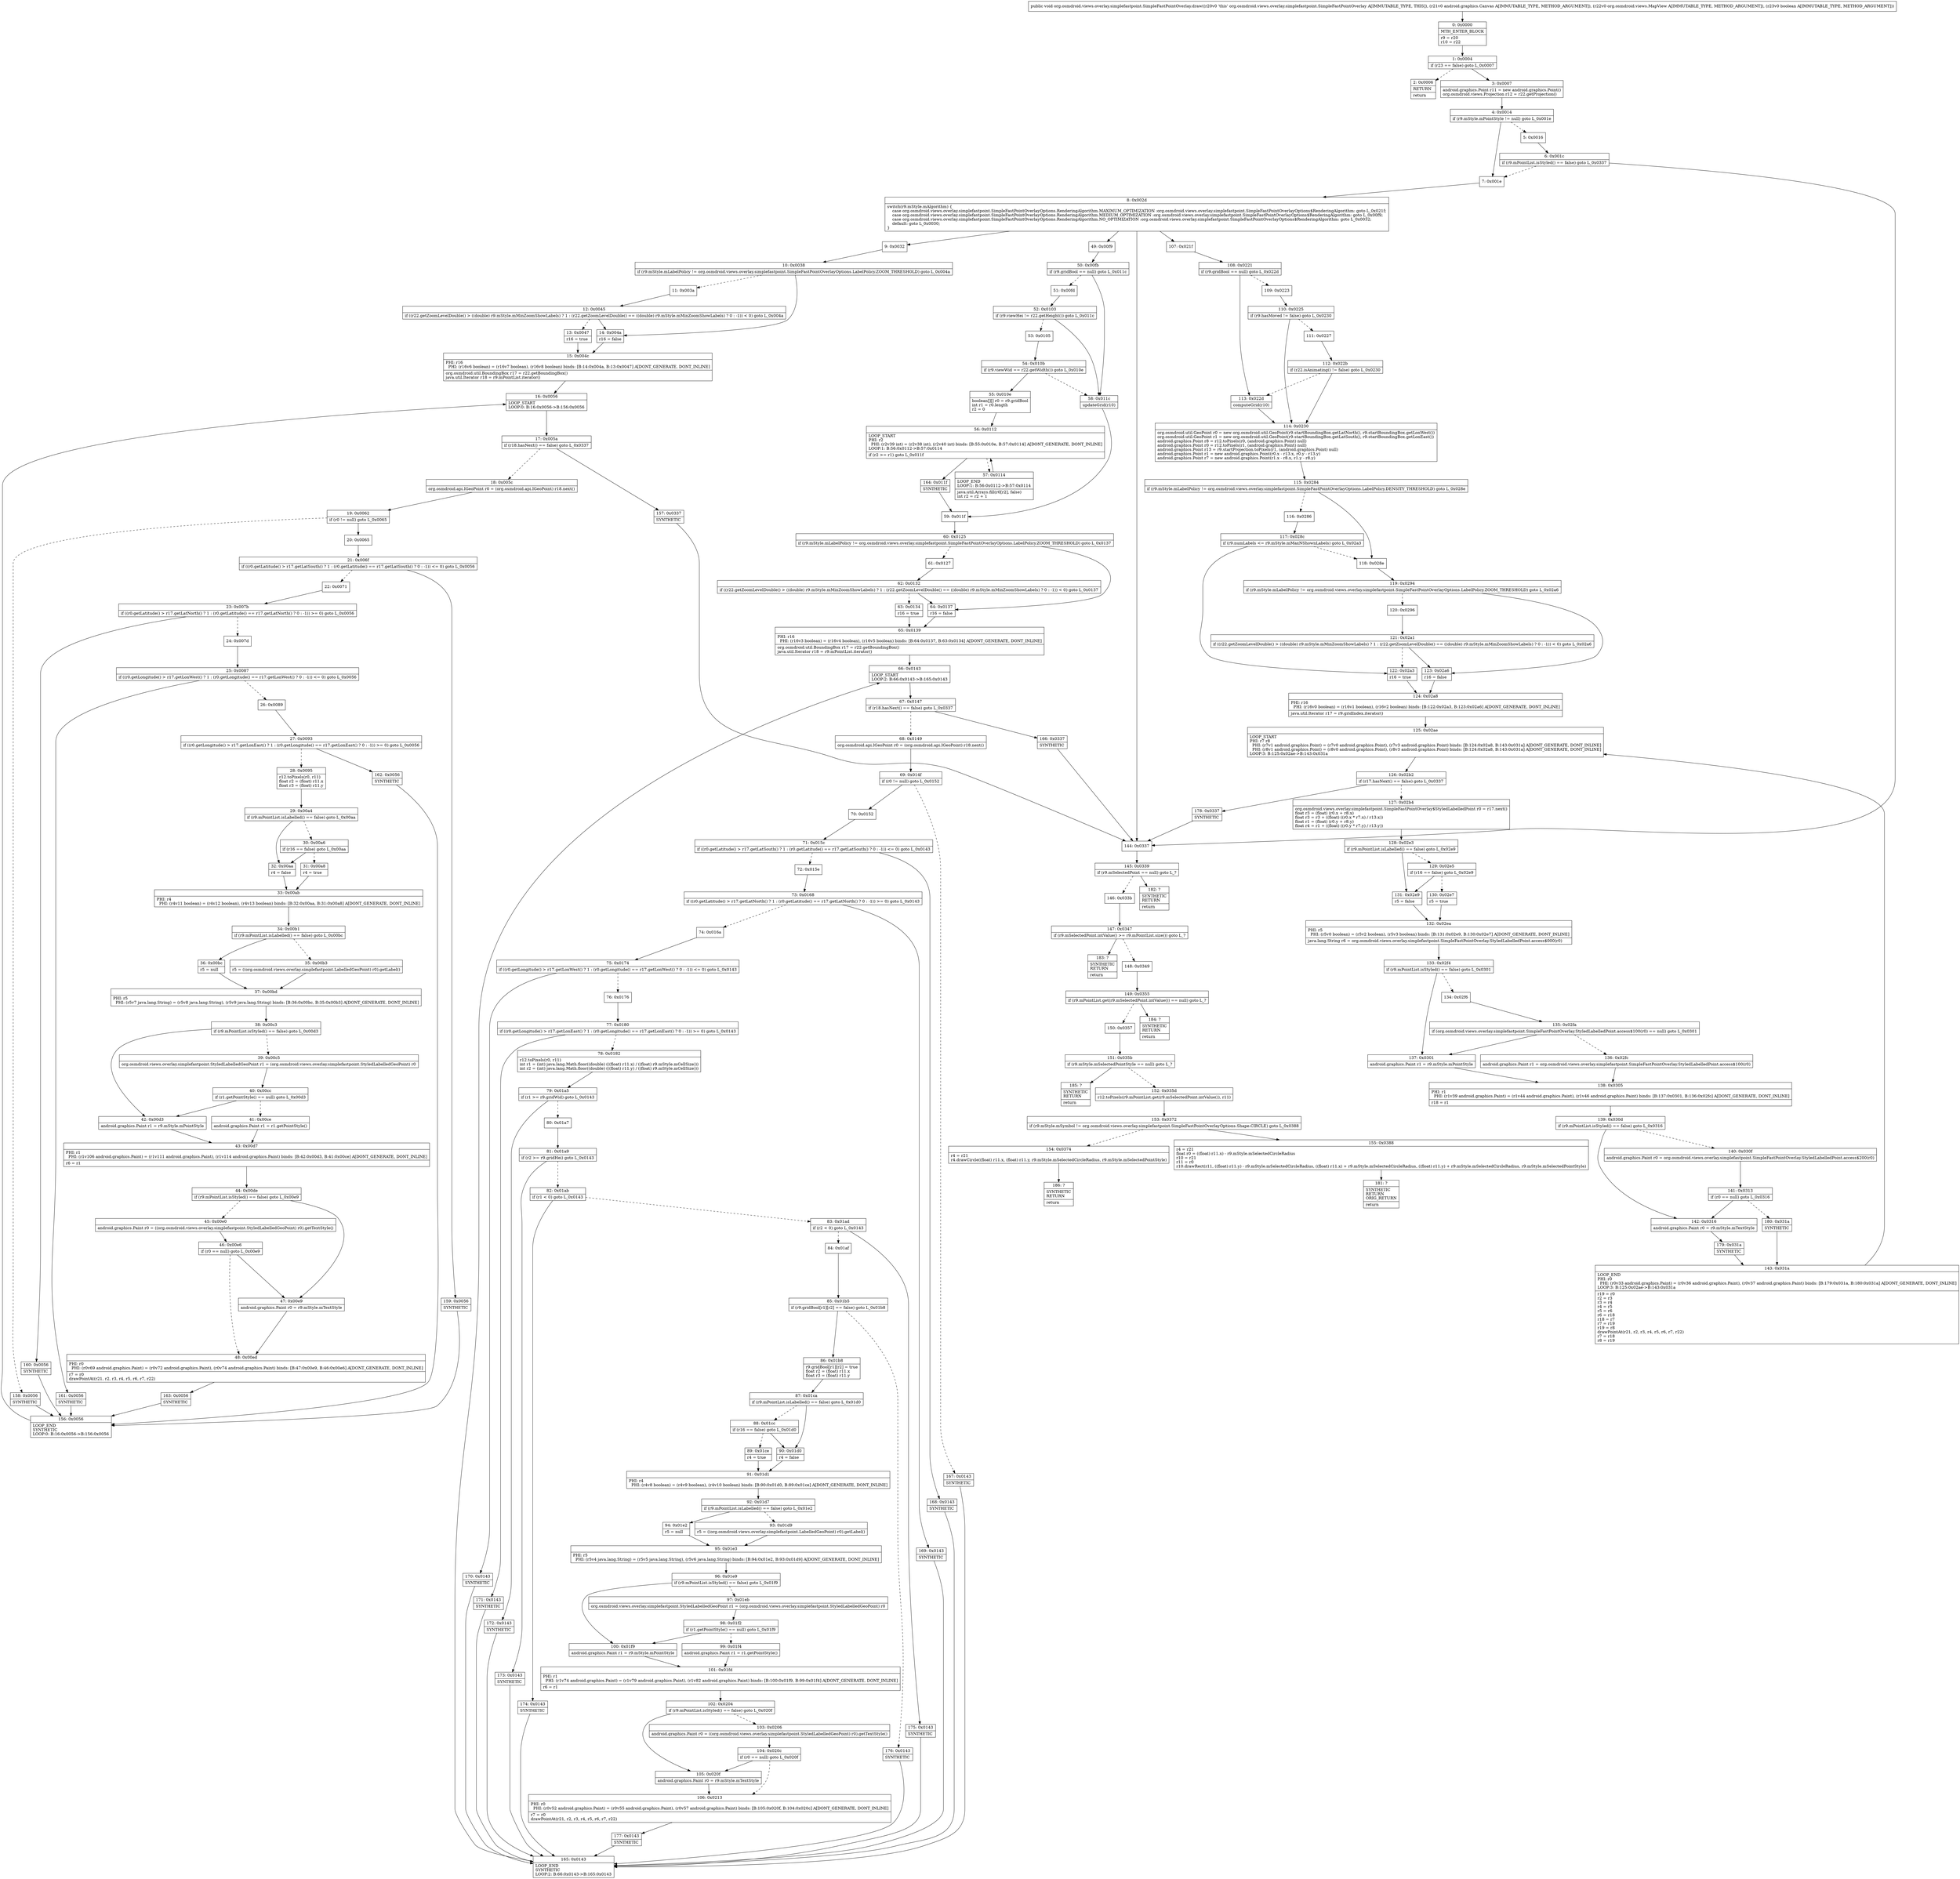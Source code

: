 digraph "CFG fororg.osmdroid.views.overlay.simplefastpoint.SimpleFastPointOverlay.draw(Landroid\/graphics\/Canvas;Lorg\/osmdroid\/views\/MapView;Z)V" {
Node_0 [shape=record,label="{0\:\ 0x0000|MTH_ENTER_BLOCK\l|r9 = r20\lr10 = r22\l}"];
Node_1 [shape=record,label="{1\:\ 0x0004|if (r23 == false) goto L_0x0007\l}"];
Node_2 [shape=record,label="{2\:\ 0x0006|RETURN\l|return\l}"];
Node_3 [shape=record,label="{3\:\ 0x0007|android.graphics.Point r11 = new android.graphics.Point()\lorg.osmdroid.views.Projection r12 = r22.getProjection()\l}"];
Node_4 [shape=record,label="{4\:\ 0x0014|if (r9.mStyle.mPointStyle != null) goto L_0x001e\l}"];
Node_5 [shape=record,label="{5\:\ 0x0016}"];
Node_6 [shape=record,label="{6\:\ 0x001c|if (r9.mPointList.isStyled() == false) goto L_0x0337\l}"];
Node_7 [shape=record,label="{7\:\ 0x001e}"];
Node_8 [shape=record,label="{8\:\ 0x002d|switch(r9.mStyle.mAlgorithm) \{\l    case org.osmdroid.views.overlay.simplefastpoint.SimpleFastPointOverlayOptions.RenderingAlgorithm.MAXIMUM_OPTIMIZATION :org.osmdroid.views.overlay.simplefastpoint.SimpleFastPointOverlayOptions$RenderingAlgorithm: goto L_0x021f;\l    case org.osmdroid.views.overlay.simplefastpoint.SimpleFastPointOverlayOptions.RenderingAlgorithm.MEDIUM_OPTIMIZATION :org.osmdroid.views.overlay.simplefastpoint.SimpleFastPointOverlayOptions$RenderingAlgorithm: goto L_0x00f9;\l    case org.osmdroid.views.overlay.simplefastpoint.SimpleFastPointOverlayOptions.RenderingAlgorithm.NO_OPTIMIZATION :org.osmdroid.views.overlay.simplefastpoint.SimpleFastPointOverlayOptions$RenderingAlgorithm: goto L_0x0032;\l    default: goto L_0x0030;\l\}\l}"];
Node_9 [shape=record,label="{9\:\ 0x0032}"];
Node_10 [shape=record,label="{10\:\ 0x0038|if (r9.mStyle.mLabelPolicy != org.osmdroid.views.overlay.simplefastpoint.SimpleFastPointOverlayOptions.LabelPolicy.ZOOM_THRESHOLD) goto L_0x004a\l}"];
Node_11 [shape=record,label="{11\:\ 0x003a}"];
Node_12 [shape=record,label="{12\:\ 0x0045|if ((r22.getZoomLevelDouble() \> ((double) r9.mStyle.mMinZoomShowLabels) ? 1 : (r22.getZoomLevelDouble() == ((double) r9.mStyle.mMinZoomShowLabels) ? 0 : \-1)) \< 0) goto L_0x004a\l}"];
Node_13 [shape=record,label="{13\:\ 0x0047|r16 = true\l}"];
Node_14 [shape=record,label="{14\:\ 0x004a|r16 = false\l}"];
Node_15 [shape=record,label="{15\:\ 0x004c|PHI: r16 \l  PHI: (r16v6 boolean) = (r16v7 boolean), (r16v8 boolean) binds: [B:14:0x004a, B:13:0x0047] A[DONT_GENERATE, DONT_INLINE]\l|org.osmdroid.util.BoundingBox r17 = r22.getBoundingBox()\ljava.util.Iterator r18 = r9.mPointList.iterator()\l}"];
Node_16 [shape=record,label="{16\:\ 0x0056|LOOP_START\lLOOP:0: B:16:0x0056\-\>B:156:0x0056\l}"];
Node_17 [shape=record,label="{17\:\ 0x005a|if (r18.hasNext() == false) goto L_0x0337\l}"];
Node_18 [shape=record,label="{18\:\ 0x005c|org.osmdroid.api.IGeoPoint r0 = (org.osmdroid.api.IGeoPoint) r18.next()\l}"];
Node_19 [shape=record,label="{19\:\ 0x0062|if (r0 != null) goto L_0x0065\l}"];
Node_20 [shape=record,label="{20\:\ 0x0065}"];
Node_21 [shape=record,label="{21\:\ 0x006f|if ((r0.getLatitude() \> r17.getLatSouth() ? 1 : (r0.getLatitude() == r17.getLatSouth() ? 0 : \-1)) \<= 0) goto L_0x0056\l}"];
Node_22 [shape=record,label="{22\:\ 0x0071}"];
Node_23 [shape=record,label="{23\:\ 0x007b|if ((r0.getLatitude() \> r17.getLatNorth() ? 1 : (r0.getLatitude() == r17.getLatNorth() ? 0 : \-1)) \>= 0) goto L_0x0056\l}"];
Node_24 [shape=record,label="{24\:\ 0x007d}"];
Node_25 [shape=record,label="{25\:\ 0x0087|if ((r0.getLongitude() \> r17.getLonWest() ? 1 : (r0.getLongitude() == r17.getLonWest() ? 0 : \-1)) \<= 0) goto L_0x0056\l}"];
Node_26 [shape=record,label="{26\:\ 0x0089}"];
Node_27 [shape=record,label="{27\:\ 0x0093|if ((r0.getLongitude() \> r17.getLonEast() ? 1 : (r0.getLongitude() == r17.getLonEast() ? 0 : \-1)) \>= 0) goto L_0x0056\l}"];
Node_28 [shape=record,label="{28\:\ 0x0095|r12.toPixels(r0, r11)\lfloat r2 = (float) r11.x\lfloat r3 = (float) r11.y\l}"];
Node_29 [shape=record,label="{29\:\ 0x00a4|if (r9.mPointList.isLabelled() == false) goto L_0x00aa\l}"];
Node_30 [shape=record,label="{30\:\ 0x00a6|if (r16 == false) goto L_0x00aa\l}"];
Node_31 [shape=record,label="{31\:\ 0x00a8|r4 = true\l}"];
Node_32 [shape=record,label="{32\:\ 0x00aa|r4 = false\l}"];
Node_33 [shape=record,label="{33\:\ 0x00ab|PHI: r4 \l  PHI: (r4v11 boolean) = (r4v12 boolean), (r4v13 boolean) binds: [B:32:0x00aa, B:31:0x00a8] A[DONT_GENERATE, DONT_INLINE]\l}"];
Node_34 [shape=record,label="{34\:\ 0x00b1|if (r9.mPointList.isLabelled() == false) goto L_0x00bc\l}"];
Node_35 [shape=record,label="{35\:\ 0x00b3|r5 = ((org.osmdroid.views.overlay.simplefastpoint.LabelledGeoPoint) r0).getLabel()\l}"];
Node_36 [shape=record,label="{36\:\ 0x00bc|r5 = null\l}"];
Node_37 [shape=record,label="{37\:\ 0x00bd|PHI: r5 \l  PHI: (r5v7 java.lang.String) = (r5v8 java.lang.String), (r5v9 java.lang.String) binds: [B:36:0x00bc, B:35:0x00b3] A[DONT_GENERATE, DONT_INLINE]\l}"];
Node_38 [shape=record,label="{38\:\ 0x00c3|if (r9.mPointList.isStyled() == false) goto L_0x00d3\l}"];
Node_39 [shape=record,label="{39\:\ 0x00c5|org.osmdroid.views.overlay.simplefastpoint.StyledLabelledGeoPoint r1 = (org.osmdroid.views.overlay.simplefastpoint.StyledLabelledGeoPoint) r0\l}"];
Node_40 [shape=record,label="{40\:\ 0x00cc|if (r1.getPointStyle() == null) goto L_0x00d3\l}"];
Node_41 [shape=record,label="{41\:\ 0x00ce|android.graphics.Paint r1 = r1.getPointStyle()\l}"];
Node_42 [shape=record,label="{42\:\ 0x00d3|android.graphics.Paint r1 = r9.mStyle.mPointStyle\l}"];
Node_43 [shape=record,label="{43\:\ 0x00d7|PHI: r1 \l  PHI: (r1v106 android.graphics.Paint) = (r1v111 android.graphics.Paint), (r1v114 android.graphics.Paint) binds: [B:42:0x00d3, B:41:0x00ce] A[DONT_GENERATE, DONT_INLINE]\l|r6 = r1\l}"];
Node_44 [shape=record,label="{44\:\ 0x00de|if (r9.mPointList.isStyled() == false) goto L_0x00e9\l}"];
Node_45 [shape=record,label="{45\:\ 0x00e0|android.graphics.Paint r0 = ((org.osmdroid.views.overlay.simplefastpoint.StyledLabelledGeoPoint) r0).getTextStyle()\l}"];
Node_46 [shape=record,label="{46\:\ 0x00e6|if (r0 == null) goto L_0x00e9\l}"];
Node_47 [shape=record,label="{47\:\ 0x00e9|android.graphics.Paint r0 = r9.mStyle.mTextStyle\l}"];
Node_48 [shape=record,label="{48\:\ 0x00ed|PHI: r0 \l  PHI: (r0v69 android.graphics.Paint) = (r0v72 android.graphics.Paint), (r0v74 android.graphics.Paint) binds: [B:47:0x00e9, B:46:0x00e6] A[DONT_GENERATE, DONT_INLINE]\l|r7 = r0\ldrawPointAt(r21, r2, r3, r4, r5, r6, r7, r22)\l}"];
Node_49 [shape=record,label="{49\:\ 0x00f9}"];
Node_50 [shape=record,label="{50\:\ 0x00fb|if (r9.gridBool == null) goto L_0x011c\l}"];
Node_51 [shape=record,label="{51\:\ 0x00fd}"];
Node_52 [shape=record,label="{52\:\ 0x0103|if (r9.viewHei != r22.getHeight()) goto L_0x011c\l}"];
Node_53 [shape=record,label="{53\:\ 0x0105}"];
Node_54 [shape=record,label="{54\:\ 0x010b|if (r9.viewWid == r22.getWidth()) goto L_0x010e\l}"];
Node_55 [shape=record,label="{55\:\ 0x010e|boolean[][] r0 = r9.gridBool\lint r1 = r0.length\lr2 = 0\l}"];
Node_56 [shape=record,label="{56\:\ 0x0112|LOOP_START\lPHI: r2 \l  PHI: (r2v39 int) = (r2v38 int), (r2v40 int) binds: [B:55:0x010e, B:57:0x0114] A[DONT_GENERATE, DONT_INLINE]\lLOOP:1: B:56:0x0112\-\>B:57:0x0114\l|if (r2 \>= r1) goto L_0x011f\l}"];
Node_57 [shape=record,label="{57\:\ 0x0114|LOOP_END\lLOOP:1: B:56:0x0112\-\>B:57:0x0114\l|java.util.Arrays.fill(r0[r2], false)\lint r2 = r2 + 1\l}"];
Node_58 [shape=record,label="{58\:\ 0x011c|updateGrid(r10)\l}"];
Node_59 [shape=record,label="{59\:\ 0x011f}"];
Node_60 [shape=record,label="{60\:\ 0x0125|if (r9.mStyle.mLabelPolicy != org.osmdroid.views.overlay.simplefastpoint.SimpleFastPointOverlayOptions.LabelPolicy.ZOOM_THRESHOLD) goto L_0x0137\l}"];
Node_61 [shape=record,label="{61\:\ 0x0127}"];
Node_62 [shape=record,label="{62\:\ 0x0132|if ((r22.getZoomLevelDouble() \> ((double) r9.mStyle.mMinZoomShowLabels) ? 1 : (r22.getZoomLevelDouble() == ((double) r9.mStyle.mMinZoomShowLabels) ? 0 : \-1)) \< 0) goto L_0x0137\l}"];
Node_63 [shape=record,label="{63\:\ 0x0134|r16 = true\l}"];
Node_64 [shape=record,label="{64\:\ 0x0137|r16 = false\l}"];
Node_65 [shape=record,label="{65\:\ 0x0139|PHI: r16 \l  PHI: (r16v3 boolean) = (r16v4 boolean), (r16v5 boolean) binds: [B:64:0x0137, B:63:0x0134] A[DONT_GENERATE, DONT_INLINE]\l|org.osmdroid.util.BoundingBox r17 = r22.getBoundingBox()\ljava.util.Iterator r18 = r9.mPointList.iterator()\l}"];
Node_66 [shape=record,label="{66\:\ 0x0143|LOOP_START\lLOOP:2: B:66:0x0143\-\>B:165:0x0143\l}"];
Node_67 [shape=record,label="{67\:\ 0x0147|if (r18.hasNext() == false) goto L_0x0337\l}"];
Node_68 [shape=record,label="{68\:\ 0x0149|org.osmdroid.api.IGeoPoint r0 = (org.osmdroid.api.IGeoPoint) r18.next()\l}"];
Node_69 [shape=record,label="{69\:\ 0x014f|if (r0 != null) goto L_0x0152\l}"];
Node_70 [shape=record,label="{70\:\ 0x0152}"];
Node_71 [shape=record,label="{71\:\ 0x015c|if ((r0.getLatitude() \> r17.getLatSouth() ? 1 : (r0.getLatitude() == r17.getLatSouth() ? 0 : \-1)) \<= 0) goto L_0x0143\l}"];
Node_72 [shape=record,label="{72\:\ 0x015e}"];
Node_73 [shape=record,label="{73\:\ 0x0168|if ((r0.getLatitude() \> r17.getLatNorth() ? 1 : (r0.getLatitude() == r17.getLatNorth() ? 0 : \-1)) \>= 0) goto L_0x0143\l}"];
Node_74 [shape=record,label="{74\:\ 0x016a}"];
Node_75 [shape=record,label="{75\:\ 0x0174|if ((r0.getLongitude() \> r17.getLonWest() ? 1 : (r0.getLongitude() == r17.getLonWest() ? 0 : \-1)) \<= 0) goto L_0x0143\l}"];
Node_76 [shape=record,label="{76\:\ 0x0176}"];
Node_77 [shape=record,label="{77\:\ 0x0180|if ((r0.getLongitude() \> r17.getLonEast() ? 1 : (r0.getLongitude() == r17.getLonEast() ? 0 : \-1)) \>= 0) goto L_0x0143\l}"];
Node_78 [shape=record,label="{78\:\ 0x0182|r12.toPixels(r0, r11)\lint r1 = (int) java.lang.Math.floor((double) (((float) r11.x) \/ ((float) r9.mStyle.mCellSize)))\lint r2 = (int) java.lang.Math.floor((double) (((float) r11.y) \/ ((float) r9.mStyle.mCellSize)))\l}"];
Node_79 [shape=record,label="{79\:\ 0x01a5|if (r1 \>= r9.gridWid) goto L_0x0143\l}"];
Node_80 [shape=record,label="{80\:\ 0x01a7}"];
Node_81 [shape=record,label="{81\:\ 0x01a9|if (r2 \>= r9.gridHei) goto L_0x0143\l}"];
Node_82 [shape=record,label="{82\:\ 0x01ab|if (r1 \< 0) goto L_0x0143\l}"];
Node_83 [shape=record,label="{83\:\ 0x01ad|if (r2 \< 0) goto L_0x0143\l}"];
Node_84 [shape=record,label="{84\:\ 0x01af}"];
Node_85 [shape=record,label="{85\:\ 0x01b5|if (r9.gridBool[r1][r2] == false) goto L_0x01b8\l}"];
Node_86 [shape=record,label="{86\:\ 0x01b8|r9.gridBool[r1][r2] = true\lfloat r2 = (float) r11.x\lfloat r3 = (float) r11.y\l}"];
Node_87 [shape=record,label="{87\:\ 0x01ca|if (r9.mPointList.isLabelled() == false) goto L_0x01d0\l}"];
Node_88 [shape=record,label="{88\:\ 0x01cc|if (r16 == false) goto L_0x01d0\l}"];
Node_89 [shape=record,label="{89\:\ 0x01ce|r4 = true\l}"];
Node_90 [shape=record,label="{90\:\ 0x01d0|r4 = false\l}"];
Node_91 [shape=record,label="{91\:\ 0x01d1|PHI: r4 \l  PHI: (r4v8 boolean) = (r4v9 boolean), (r4v10 boolean) binds: [B:90:0x01d0, B:89:0x01ce] A[DONT_GENERATE, DONT_INLINE]\l}"];
Node_92 [shape=record,label="{92\:\ 0x01d7|if (r9.mPointList.isLabelled() == false) goto L_0x01e2\l}"];
Node_93 [shape=record,label="{93\:\ 0x01d9|r5 = ((org.osmdroid.views.overlay.simplefastpoint.LabelledGeoPoint) r0).getLabel()\l}"];
Node_94 [shape=record,label="{94\:\ 0x01e2|r5 = null\l}"];
Node_95 [shape=record,label="{95\:\ 0x01e3|PHI: r5 \l  PHI: (r5v4 java.lang.String) = (r5v5 java.lang.String), (r5v6 java.lang.String) binds: [B:94:0x01e2, B:93:0x01d9] A[DONT_GENERATE, DONT_INLINE]\l}"];
Node_96 [shape=record,label="{96\:\ 0x01e9|if (r9.mPointList.isStyled() == false) goto L_0x01f9\l}"];
Node_97 [shape=record,label="{97\:\ 0x01eb|org.osmdroid.views.overlay.simplefastpoint.StyledLabelledGeoPoint r1 = (org.osmdroid.views.overlay.simplefastpoint.StyledLabelledGeoPoint) r0\l}"];
Node_98 [shape=record,label="{98\:\ 0x01f2|if (r1.getPointStyle() == null) goto L_0x01f9\l}"];
Node_99 [shape=record,label="{99\:\ 0x01f4|android.graphics.Paint r1 = r1.getPointStyle()\l}"];
Node_100 [shape=record,label="{100\:\ 0x01f9|android.graphics.Paint r1 = r9.mStyle.mPointStyle\l}"];
Node_101 [shape=record,label="{101\:\ 0x01fd|PHI: r1 \l  PHI: (r1v74 android.graphics.Paint) = (r1v79 android.graphics.Paint), (r1v82 android.graphics.Paint) binds: [B:100:0x01f9, B:99:0x01f4] A[DONT_GENERATE, DONT_INLINE]\l|r6 = r1\l}"];
Node_102 [shape=record,label="{102\:\ 0x0204|if (r9.mPointList.isStyled() == false) goto L_0x020f\l}"];
Node_103 [shape=record,label="{103\:\ 0x0206|android.graphics.Paint r0 = ((org.osmdroid.views.overlay.simplefastpoint.StyledLabelledGeoPoint) r0).getTextStyle()\l}"];
Node_104 [shape=record,label="{104\:\ 0x020c|if (r0 == null) goto L_0x020f\l}"];
Node_105 [shape=record,label="{105\:\ 0x020f|android.graphics.Paint r0 = r9.mStyle.mTextStyle\l}"];
Node_106 [shape=record,label="{106\:\ 0x0213|PHI: r0 \l  PHI: (r0v52 android.graphics.Paint) = (r0v55 android.graphics.Paint), (r0v57 android.graphics.Paint) binds: [B:105:0x020f, B:104:0x020c] A[DONT_GENERATE, DONT_INLINE]\l|r7 = r0\ldrawPointAt(r21, r2, r3, r4, r5, r6, r7, r22)\l}"];
Node_107 [shape=record,label="{107\:\ 0x021f}"];
Node_108 [shape=record,label="{108\:\ 0x0221|if (r9.gridBool == null) goto L_0x022d\l}"];
Node_109 [shape=record,label="{109\:\ 0x0223}"];
Node_110 [shape=record,label="{110\:\ 0x0225|if (r9.hasMoved != false) goto L_0x0230\l}"];
Node_111 [shape=record,label="{111\:\ 0x0227}"];
Node_112 [shape=record,label="{112\:\ 0x022b|if (r22.isAnimating() != false) goto L_0x0230\l}"];
Node_113 [shape=record,label="{113\:\ 0x022d|computeGrid(r10)\l}"];
Node_114 [shape=record,label="{114\:\ 0x0230|org.osmdroid.util.GeoPoint r0 = new org.osmdroid.util.GeoPoint(r9.startBoundingBox.getLatNorth(), r9.startBoundingBox.getLonWest())\lorg.osmdroid.util.GeoPoint r1 = new org.osmdroid.util.GeoPoint(r9.startBoundingBox.getLatSouth(), r9.startBoundingBox.getLonEast())\landroid.graphics.Point r8 = r12.toPixels(r0, (android.graphics.Point) null)\landroid.graphics.Point r0 = r12.toPixels(r1, (android.graphics.Point) null)\landroid.graphics.Point r13 = r9.startProjection.toPixels(r1, (android.graphics.Point) null)\landroid.graphics.Point r1 = new android.graphics.Point(r0.x \- r13.x, r0.y \- r13.y)\landroid.graphics.Point r7 = new android.graphics.Point(r1.x \- r8.x, r1.y \- r8.y)\l}"];
Node_115 [shape=record,label="{115\:\ 0x0284|if (r9.mStyle.mLabelPolicy != org.osmdroid.views.overlay.simplefastpoint.SimpleFastPointOverlayOptions.LabelPolicy.DENSITY_THRESHOLD) goto L_0x028e\l}"];
Node_116 [shape=record,label="{116\:\ 0x0286}"];
Node_117 [shape=record,label="{117\:\ 0x028c|if (r9.numLabels \<= r9.mStyle.mMaxNShownLabels) goto L_0x02a3\l}"];
Node_118 [shape=record,label="{118\:\ 0x028e}"];
Node_119 [shape=record,label="{119\:\ 0x0294|if (r9.mStyle.mLabelPolicy != org.osmdroid.views.overlay.simplefastpoint.SimpleFastPointOverlayOptions.LabelPolicy.ZOOM_THRESHOLD) goto L_0x02a6\l}"];
Node_120 [shape=record,label="{120\:\ 0x0296}"];
Node_121 [shape=record,label="{121\:\ 0x02a1|if ((r22.getZoomLevelDouble() \> ((double) r9.mStyle.mMinZoomShowLabels) ? 1 : (r22.getZoomLevelDouble() == ((double) r9.mStyle.mMinZoomShowLabels) ? 0 : \-1)) \< 0) goto L_0x02a6\l}"];
Node_122 [shape=record,label="{122\:\ 0x02a3|r16 = true\l}"];
Node_123 [shape=record,label="{123\:\ 0x02a6|r16 = false\l}"];
Node_124 [shape=record,label="{124\:\ 0x02a8|PHI: r16 \l  PHI: (r16v0 boolean) = (r16v1 boolean), (r16v2 boolean) binds: [B:122:0x02a3, B:123:0x02a6] A[DONT_GENERATE, DONT_INLINE]\l|java.util.Iterator r17 = r9.gridIndex.iterator()\l}"];
Node_125 [shape=record,label="{125\:\ 0x02ae|LOOP_START\lPHI: r7 r8 \l  PHI: (r7v1 android.graphics.Point) = (r7v0 android.graphics.Point), (r7v3 android.graphics.Point) binds: [B:124:0x02a8, B:143:0x031a] A[DONT_GENERATE, DONT_INLINE]\l  PHI: (r8v1 android.graphics.Point) = (r8v0 android.graphics.Point), (r8v3 android.graphics.Point) binds: [B:124:0x02a8, B:143:0x031a] A[DONT_GENERATE, DONT_INLINE]\lLOOP:3: B:125:0x02ae\-\>B:143:0x031a\l}"];
Node_126 [shape=record,label="{126\:\ 0x02b2|if (r17.hasNext() == false) goto L_0x0337\l}"];
Node_127 [shape=record,label="{127\:\ 0x02b4|org.osmdroid.views.overlay.simplefastpoint.SimpleFastPointOverlay$StyledLabelledPoint r0 = r17.next()\lfloat r3 = (float) (r0.x + r8.x)\lfloat r3 = r3 + ((float) ((r0.x * r7.x) \/ r13.x))\lfloat r1 = (float) (r0.y + r8.y)\lfloat r4 = r1 + ((float) ((r0.y * r7.y) \/ r13.y))\l}"];
Node_128 [shape=record,label="{128\:\ 0x02e3|if (r9.mPointList.isLabelled() == false) goto L_0x02e9\l}"];
Node_129 [shape=record,label="{129\:\ 0x02e5|if (r16 == false) goto L_0x02e9\l}"];
Node_130 [shape=record,label="{130\:\ 0x02e7|r5 = true\l}"];
Node_131 [shape=record,label="{131\:\ 0x02e9|r5 = false\l}"];
Node_132 [shape=record,label="{132\:\ 0x02ea|PHI: r5 \l  PHI: (r5v0 boolean) = (r5v2 boolean), (r5v3 boolean) binds: [B:131:0x02e9, B:130:0x02e7] A[DONT_GENERATE, DONT_INLINE]\l|java.lang.String r6 = org.osmdroid.views.overlay.simplefastpoint.SimpleFastPointOverlay.StyledLabelledPoint.access$000(r0)\l}"];
Node_133 [shape=record,label="{133\:\ 0x02f4|if (r9.mPointList.isStyled() == false) goto L_0x0301\l}"];
Node_134 [shape=record,label="{134\:\ 0x02f6}"];
Node_135 [shape=record,label="{135\:\ 0x02fa|if (org.osmdroid.views.overlay.simplefastpoint.SimpleFastPointOverlay.StyledLabelledPoint.access$100(r0) == null) goto L_0x0301\l}"];
Node_136 [shape=record,label="{136\:\ 0x02fc|android.graphics.Paint r1 = org.osmdroid.views.overlay.simplefastpoint.SimpleFastPointOverlay.StyledLabelledPoint.access$100(r0)\l}"];
Node_137 [shape=record,label="{137\:\ 0x0301|android.graphics.Paint r1 = r9.mStyle.mPointStyle\l}"];
Node_138 [shape=record,label="{138\:\ 0x0305|PHI: r1 \l  PHI: (r1v39 android.graphics.Paint) = (r1v44 android.graphics.Paint), (r1v46 android.graphics.Paint) binds: [B:137:0x0301, B:136:0x02fc] A[DONT_GENERATE, DONT_INLINE]\l|r18 = r1\l}"];
Node_139 [shape=record,label="{139\:\ 0x030d|if (r9.mPointList.isStyled() == false) goto L_0x0316\l}"];
Node_140 [shape=record,label="{140\:\ 0x030f|android.graphics.Paint r0 = org.osmdroid.views.overlay.simplefastpoint.SimpleFastPointOverlay.StyledLabelledPoint.access$200(r0)\l}"];
Node_141 [shape=record,label="{141\:\ 0x0313|if (r0 == null) goto L_0x0316\l}"];
Node_142 [shape=record,label="{142\:\ 0x0316|android.graphics.Paint r0 = r9.mStyle.mTextStyle\l}"];
Node_143 [shape=record,label="{143\:\ 0x031a|LOOP_END\lPHI: r0 \l  PHI: (r0v33 android.graphics.Paint) = (r0v36 android.graphics.Paint), (r0v37 android.graphics.Paint) binds: [B:179:0x031a, B:180:0x031a] A[DONT_GENERATE, DONT_INLINE]\lLOOP:3: B:125:0x02ae\-\>B:143:0x031a\l|r19 = r0\lr2 = r3\lr3 = r4\lr4 = r5\lr5 = r6\lr6 = r18\lr18 = r7\lr7 = r19\lr19 = r8\ldrawPointAt(r21, r2, r3, r4, r5, r6, r7, r22)\lr7 = r18\lr8 = r19\l}"];
Node_144 [shape=record,label="{144\:\ 0x0337}"];
Node_145 [shape=record,label="{145\:\ 0x0339|if (r9.mSelectedPoint == null) goto L_?\l}"];
Node_146 [shape=record,label="{146\:\ 0x033b}"];
Node_147 [shape=record,label="{147\:\ 0x0347|if (r9.mSelectedPoint.intValue() \>= r9.mPointList.size()) goto L_?\l}"];
Node_148 [shape=record,label="{148\:\ 0x0349}"];
Node_149 [shape=record,label="{149\:\ 0x0355|if (r9.mPointList.get(r9.mSelectedPoint.intValue()) == null) goto L_?\l}"];
Node_150 [shape=record,label="{150\:\ 0x0357}"];
Node_151 [shape=record,label="{151\:\ 0x035b|if (r9.mStyle.mSelectedPointStyle == null) goto L_?\l}"];
Node_152 [shape=record,label="{152\:\ 0x035d|r12.toPixels(r9.mPointList.get(r9.mSelectedPoint.intValue()), r11)\l}"];
Node_153 [shape=record,label="{153\:\ 0x0372|if (r9.mStyle.mSymbol != org.osmdroid.views.overlay.simplefastpoint.SimpleFastPointOverlayOptions.Shape.CIRCLE) goto L_0x0388\l}"];
Node_154 [shape=record,label="{154\:\ 0x0374|r4 = r21\lr4.drawCircle((float) r11.x, (float) r11.y, r9.mStyle.mSelectedCircleRadius, r9.mStyle.mSelectedPointStyle)\l}"];
Node_155 [shape=record,label="{155\:\ 0x0388|r4 = r21\lfloat r0 = ((float) r11.x) \- r9.mStyle.mSelectedCircleRadius\lr10 = r21\lr11 = r0\lr10.drawRect(r11, ((float) r11.y) \- r9.mStyle.mSelectedCircleRadius, ((float) r11.x) + r9.mStyle.mSelectedCircleRadius, ((float) r11.y) + r9.mStyle.mSelectedCircleRadius, r9.mStyle.mSelectedPointStyle)\l}"];
Node_156 [shape=record,label="{156\:\ 0x0056|LOOP_END\lSYNTHETIC\lLOOP:0: B:16:0x0056\-\>B:156:0x0056\l}"];
Node_157 [shape=record,label="{157\:\ 0x0337|SYNTHETIC\l}"];
Node_158 [shape=record,label="{158\:\ 0x0056|SYNTHETIC\l}"];
Node_159 [shape=record,label="{159\:\ 0x0056|SYNTHETIC\l}"];
Node_160 [shape=record,label="{160\:\ 0x0056|SYNTHETIC\l}"];
Node_161 [shape=record,label="{161\:\ 0x0056|SYNTHETIC\l}"];
Node_162 [shape=record,label="{162\:\ 0x0056|SYNTHETIC\l}"];
Node_163 [shape=record,label="{163\:\ 0x0056|SYNTHETIC\l}"];
Node_164 [shape=record,label="{164\:\ 0x011f|SYNTHETIC\l}"];
Node_165 [shape=record,label="{165\:\ 0x0143|LOOP_END\lSYNTHETIC\lLOOP:2: B:66:0x0143\-\>B:165:0x0143\l}"];
Node_166 [shape=record,label="{166\:\ 0x0337|SYNTHETIC\l}"];
Node_167 [shape=record,label="{167\:\ 0x0143|SYNTHETIC\l}"];
Node_168 [shape=record,label="{168\:\ 0x0143|SYNTHETIC\l}"];
Node_169 [shape=record,label="{169\:\ 0x0143|SYNTHETIC\l}"];
Node_170 [shape=record,label="{170\:\ 0x0143|SYNTHETIC\l}"];
Node_171 [shape=record,label="{171\:\ 0x0143|SYNTHETIC\l}"];
Node_172 [shape=record,label="{172\:\ 0x0143|SYNTHETIC\l}"];
Node_173 [shape=record,label="{173\:\ 0x0143|SYNTHETIC\l}"];
Node_174 [shape=record,label="{174\:\ 0x0143|SYNTHETIC\l}"];
Node_175 [shape=record,label="{175\:\ 0x0143|SYNTHETIC\l}"];
Node_176 [shape=record,label="{176\:\ 0x0143|SYNTHETIC\l}"];
Node_177 [shape=record,label="{177\:\ 0x0143|SYNTHETIC\l}"];
Node_178 [shape=record,label="{178\:\ 0x0337|SYNTHETIC\l}"];
Node_179 [shape=record,label="{179\:\ 0x031a|SYNTHETIC\l}"];
Node_180 [shape=record,label="{180\:\ 0x031a|SYNTHETIC\l}"];
Node_181 [shape=record,label="{181\:\ ?|SYNTHETIC\lRETURN\lORIG_RETURN\l|return\l}"];
Node_182 [shape=record,label="{182\:\ ?|SYNTHETIC\lRETURN\l|return\l}"];
Node_183 [shape=record,label="{183\:\ ?|SYNTHETIC\lRETURN\l|return\l}"];
Node_184 [shape=record,label="{184\:\ ?|SYNTHETIC\lRETURN\l|return\l}"];
Node_185 [shape=record,label="{185\:\ ?|SYNTHETIC\lRETURN\l|return\l}"];
Node_186 [shape=record,label="{186\:\ ?|SYNTHETIC\lRETURN\l|return\l}"];
MethodNode[shape=record,label="{public void org.osmdroid.views.overlay.simplefastpoint.SimpleFastPointOverlay.draw((r20v0 'this' org.osmdroid.views.overlay.simplefastpoint.SimpleFastPointOverlay A[IMMUTABLE_TYPE, THIS]), (r21v0 android.graphics.Canvas A[IMMUTABLE_TYPE, METHOD_ARGUMENT]), (r22v0 org.osmdroid.views.MapView A[IMMUTABLE_TYPE, METHOD_ARGUMENT]), (r23v0 boolean A[IMMUTABLE_TYPE, METHOD_ARGUMENT])) }"];
MethodNode -> Node_0;
Node_0 -> Node_1;
Node_1 -> Node_2[style=dashed];
Node_1 -> Node_3;
Node_3 -> Node_4;
Node_4 -> Node_5[style=dashed];
Node_4 -> Node_7;
Node_5 -> Node_6;
Node_6 -> Node_7[style=dashed];
Node_6 -> Node_144;
Node_7 -> Node_8;
Node_8 -> Node_9;
Node_8 -> Node_49;
Node_8 -> Node_107;
Node_8 -> Node_144;
Node_9 -> Node_10;
Node_10 -> Node_11[style=dashed];
Node_10 -> Node_14;
Node_11 -> Node_12;
Node_12 -> Node_13[style=dashed];
Node_12 -> Node_14;
Node_13 -> Node_15;
Node_14 -> Node_15;
Node_15 -> Node_16;
Node_16 -> Node_17;
Node_17 -> Node_18[style=dashed];
Node_17 -> Node_157;
Node_18 -> Node_19;
Node_19 -> Node_20;
Node_19 -> Node_158[style=dashed];
Node_20 -> Node_21;
Node_21 -> Node_22[style=dashed];
Node_21 -> Node_159;
Node_22 -> Node_23;
Node_23 -> Node_24[style=dashed];
Node_23 -> Node_160;
Node_24 -> Node_25;
Node_25 -> Node_26[style=dashed];
Node_25 -> Node_161;
Node_26 -> Node_27;
Node_27 -> Node_28[style=dashed];
Node_27 -> Node_162;
Node_28 -> Node_29;
Node_29 -> Node_30[style=dashed];
Node_29 -> Node_32;
Node_30 -> Node_31[style=dashed];
Node_30 -> Node_32;
Node_31 -> Node_33;
Node_32 -> Node_33;
Node_33 -> Node_34;
Node_34 -> Node_35[style=dashed];
Node_34 -> Node_36;
Node_35 -> Node_37;
Node_36 -> Node_37;
Node_37 -> Node_38;
Node_38 -> Node_39[style=dashed];
Node_38 -> Node_42;
Node_39 -> Node_40;
Node_40 -> Node_41[style=dashed];
Node_40 -> Node_42;
Node_41 -> Node_43;
Node_42 -> Node_43;
Node_43 -> Node_44;
Node_44 -> Node_45[style=dashed];
Node_44 -> Node_47;
Node_45 -> Node_46;
Node_46 -> Node_47;
Node_46 -> Node_48[style=dashed];
Node_47 -> Node_48;
Node_48 -> Node_163;
Node_49 -> Node_50;
Node_50 -> Node_51[style=dashed];
Node_50 -> Node_58;
Node_51 -> Node_52;
Node_52 -> Node_53[style=dashed];
Node_52 -> Node_58;
Node_53 -> Node_54;
Node_54 -> Node_55;
Node_54 -> Node_58[style=dashed];
Node_55 -> Node_56;
Node_56 -> Node_57[style=dashed];
Node_56 -> Node_164;
Node_57 -> Node_56;
Node_58 -> Node_59;
Node_59 -> Node_60;
Node_60 -> Node_61[style=dashed];
Node_60 -> Node_64;
Node_61 -> Node_62;
Node_62 -> Node_63[style=dashed];
Node_62 -> Node_64;
Node_63 -> Node_65;
Node_64 -> Node_65;
Node_65 -> Node_66;
Node_66 -> Node_67;
Node_67 -> Node_68[style=dashed];
Node_67 -> Node_166;
Node_68 -> Node_69;
Node_69 -> Node_70;
Node_69 -> Node_167[style=dashed];
Node_70 -> Node_71;
Node_71 -> Node_72[style=dashed];
Node_71 -> Node_168;
Node_72 -> Node_73;
Node_73 -> Node_74[style=dashed];
Node_73 -> Node_169;
Node_74 -> Node_75;
Node_75 -> Node_76[style=dashed];
Node_75 -> Node_170;
Node_76 -> Node_77;
Node_77 -> Node_78[style=dashed];
Node_77 -> Node_171;
Node_78 -> Node_79;
Node_79 -> Node_80[style=dashed];
Node_79 -> Node_172;
Node_80 -> Node_81;
Node_81 -> Node_82[style=dashed];
Node_81 -> Node_173;
Node_82 -> Node_83[style=dashed];
Node_82 -> Node_174;
Node_83 -> Node_84[style=dashed];
Node_83 -> Node_175;
Node_84 -> Node_85;
Node_85 -> Node_86;
Node_85 -> Node_176[style=dashed];
Node_86 -> Node_87;
Node_87 -> Node_88[style=dashed];
Node_87 -> Node_90;
Node_88 -> Node_89[style=dashed];
Node_88 -> Node_90;
Node_89 -> Node_91;
Node_90 -> Node_91;
Node_91 -> Node_92;
Node_92 -> Node_93[style=dashed];
Node_92 -> Node_94;
Node_93 -> Node_95;
Node_94 -> Node_95;
Node_95 -> Node_96;
Node_96 -> Node_97[style=dashed];
Node_96 -> Node_100;
Node_97 -> Node_98;
Node_98 -> Node_99[style=dashed];
Node_98 -> Node_100;
Node_99 -> Node_101;
Node_100 -> Node_101;
Node_101 -> Node_102;
Node_102 -> Node_103[style=dashed];
Node_102 -> Node_105;
Node_103 -> Node_104;
Node_104 -> Node_105;
Node_104 -> Node_106[style=dashed];
Node_105 -> Node_106;
Node_106 -> Node_177;
Node_107 -> Node_108;
Node_108 -> Node_109[style=dashed];
Node_108 -> Node_113;
Node_109 -> Node_110;
Node_110 -> Node_111[style=dashed];
Node_110 -> Node_114;
Node_111 -> Node_112;
Node_112 -> Node_113[style=dashed];
Node_112 -> Node_114;
Node_113 -> Node_114;
Node_114 -> Node_115;
Node_115 -> Node_116[style=dashed];
Node_115 -> Node_118;
Node_116 -> Node_117;
Node_117 -> Node_118[style=dashed];
Node_117 -> Node_122;
Node_118 -> Node_119;
Node_119 -> Node_120[style=dashed];
Node_119 -> Node_123;
Node_120 -> Node_121;
Node_121 -> Node_122[style=dashed];
Node_121 -> Node_123;
Node_122 -> Node_124;
Node_123 -> Node_124;
Node_124 -> Node_125;
Node_125 -> Node_126;
Node_126 -> Node_127[style=dashed];
Node_126 -> Node_178;
Node_127 -> Node_128;
Node_128 -> Node_129[style=dashed];
Node_128 -> Node_131;
Node_129 -> Node_130[style=dashed];
Node_129 -> Node_131;
Node_130 -> Node_132;
Node_131 -> Node_132;
Node_132 -> Node_133;
Node_133 -> Node_134[style=dashed];
Node_133 -> Node_137;
Node_134 -> Node_135;
Node_135 -> Node_136[style=dashed];
Node_135 -> Node_137;
Node_136 -> Node_138;
Node_137 -> Node_138;
Node_138 -> Node_139;
Node_139 -> Node_140[style=dashed];
Node_139 -> Node_142;
Node_140 -> Node_141;
Node_141 -> Node_142;
Node_141 -> Node_180[style=dashed];
Node_142 -> Node_179;
Node_143 -> Node_125;
Node_144 -> Node_145;
Node_145 -> Node_146[style=dashed];
Node_145 -> Node_182;
Node_146 -> Node_147;
Node_147 -> Node_148[style=dashed];
Node_147 -> Node_183;
Node_148 -> Node_149;
Node_149 -> Node_150[style=dashed];
Node_149 -> Node_184;
Node_150 -> Node_151;
Node_151 -> Node_152[style=dashed];
Node_151 -> Node_185;
Node_152 -> Node_153;
Node_153 -> Node_154[style=dashed];
Node_153 -> Node_155;
Node_154 -> Node_186;
Node_155 -> Node_181;
Node_156 -> Node_16;
Node_157 -> Node_144;
Node_158 -> Node_156;
Node_159 -> Node_156;
Node_160 -> Node_156;
Node_161 -> Node_156;
Node_162 -> Node_156;
Node_163 -> Node_156;
Node_164 -> Node_59;
Node_165 -> Node_66;
Node_166 -> Node_144;
Node_167 -> Node_165;
Node_168 -> Node_165;
Node_169 -> Node_165;
Node_170 -> Node_165;
Node_171 -> Node_165;
Node_172 -> Node_165;
Node_173 -> Node_165;
Node_174 -> Node_165;
Node_175 -> Node_165;
Node_176 -> Node_165;
Node_177 -> Node_165;
Node_178 -> Node_144;
Node_179 -> Node_143;
Node_180 -> Node_143;
}

